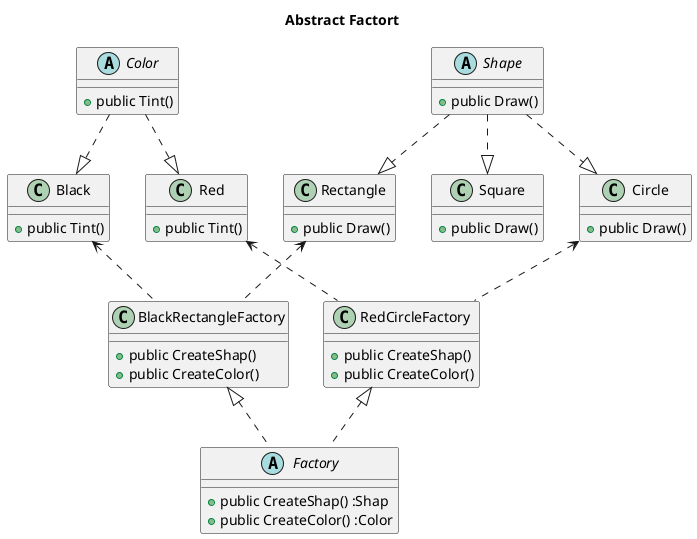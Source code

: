 @startuml
title Abstract Factort
abstract class Shape {
    + public Draw() 
}
class Circle {
    + public Draw()
}
class Square {
    + public Draw()
}
class Rectangle {
    + public Draw()
}

abstract class Color {
    + public Tint() 
}
class Red {
    + public Tint()
}
class Black {
    + public Tint()
}

abstract class Factory {
    + public CreateShap() :Shap
    + public CreateColor() :Color
}

class RedCircleFactory {
    + public CreateShap()
    + public CreateColor()
}

class BlackRectangleFactory {
    + public CreateShap()
    + public CreateColor()
}

Circle <|.up. Shape
Square <|.up. Shape
Rectangle <|.up. Shape

Red <|.up. Color
Black <|.up. Color

BlackRectangleFactory .up.> Rectangle
BlackRectangleFactory .up.> Black

RedCircleFactory .up.> Circle
RedCircleFactory .up.> Red

RedCircleFactory <|.. Factory
BlackRectangleFactory <|.. Factory

@enduml